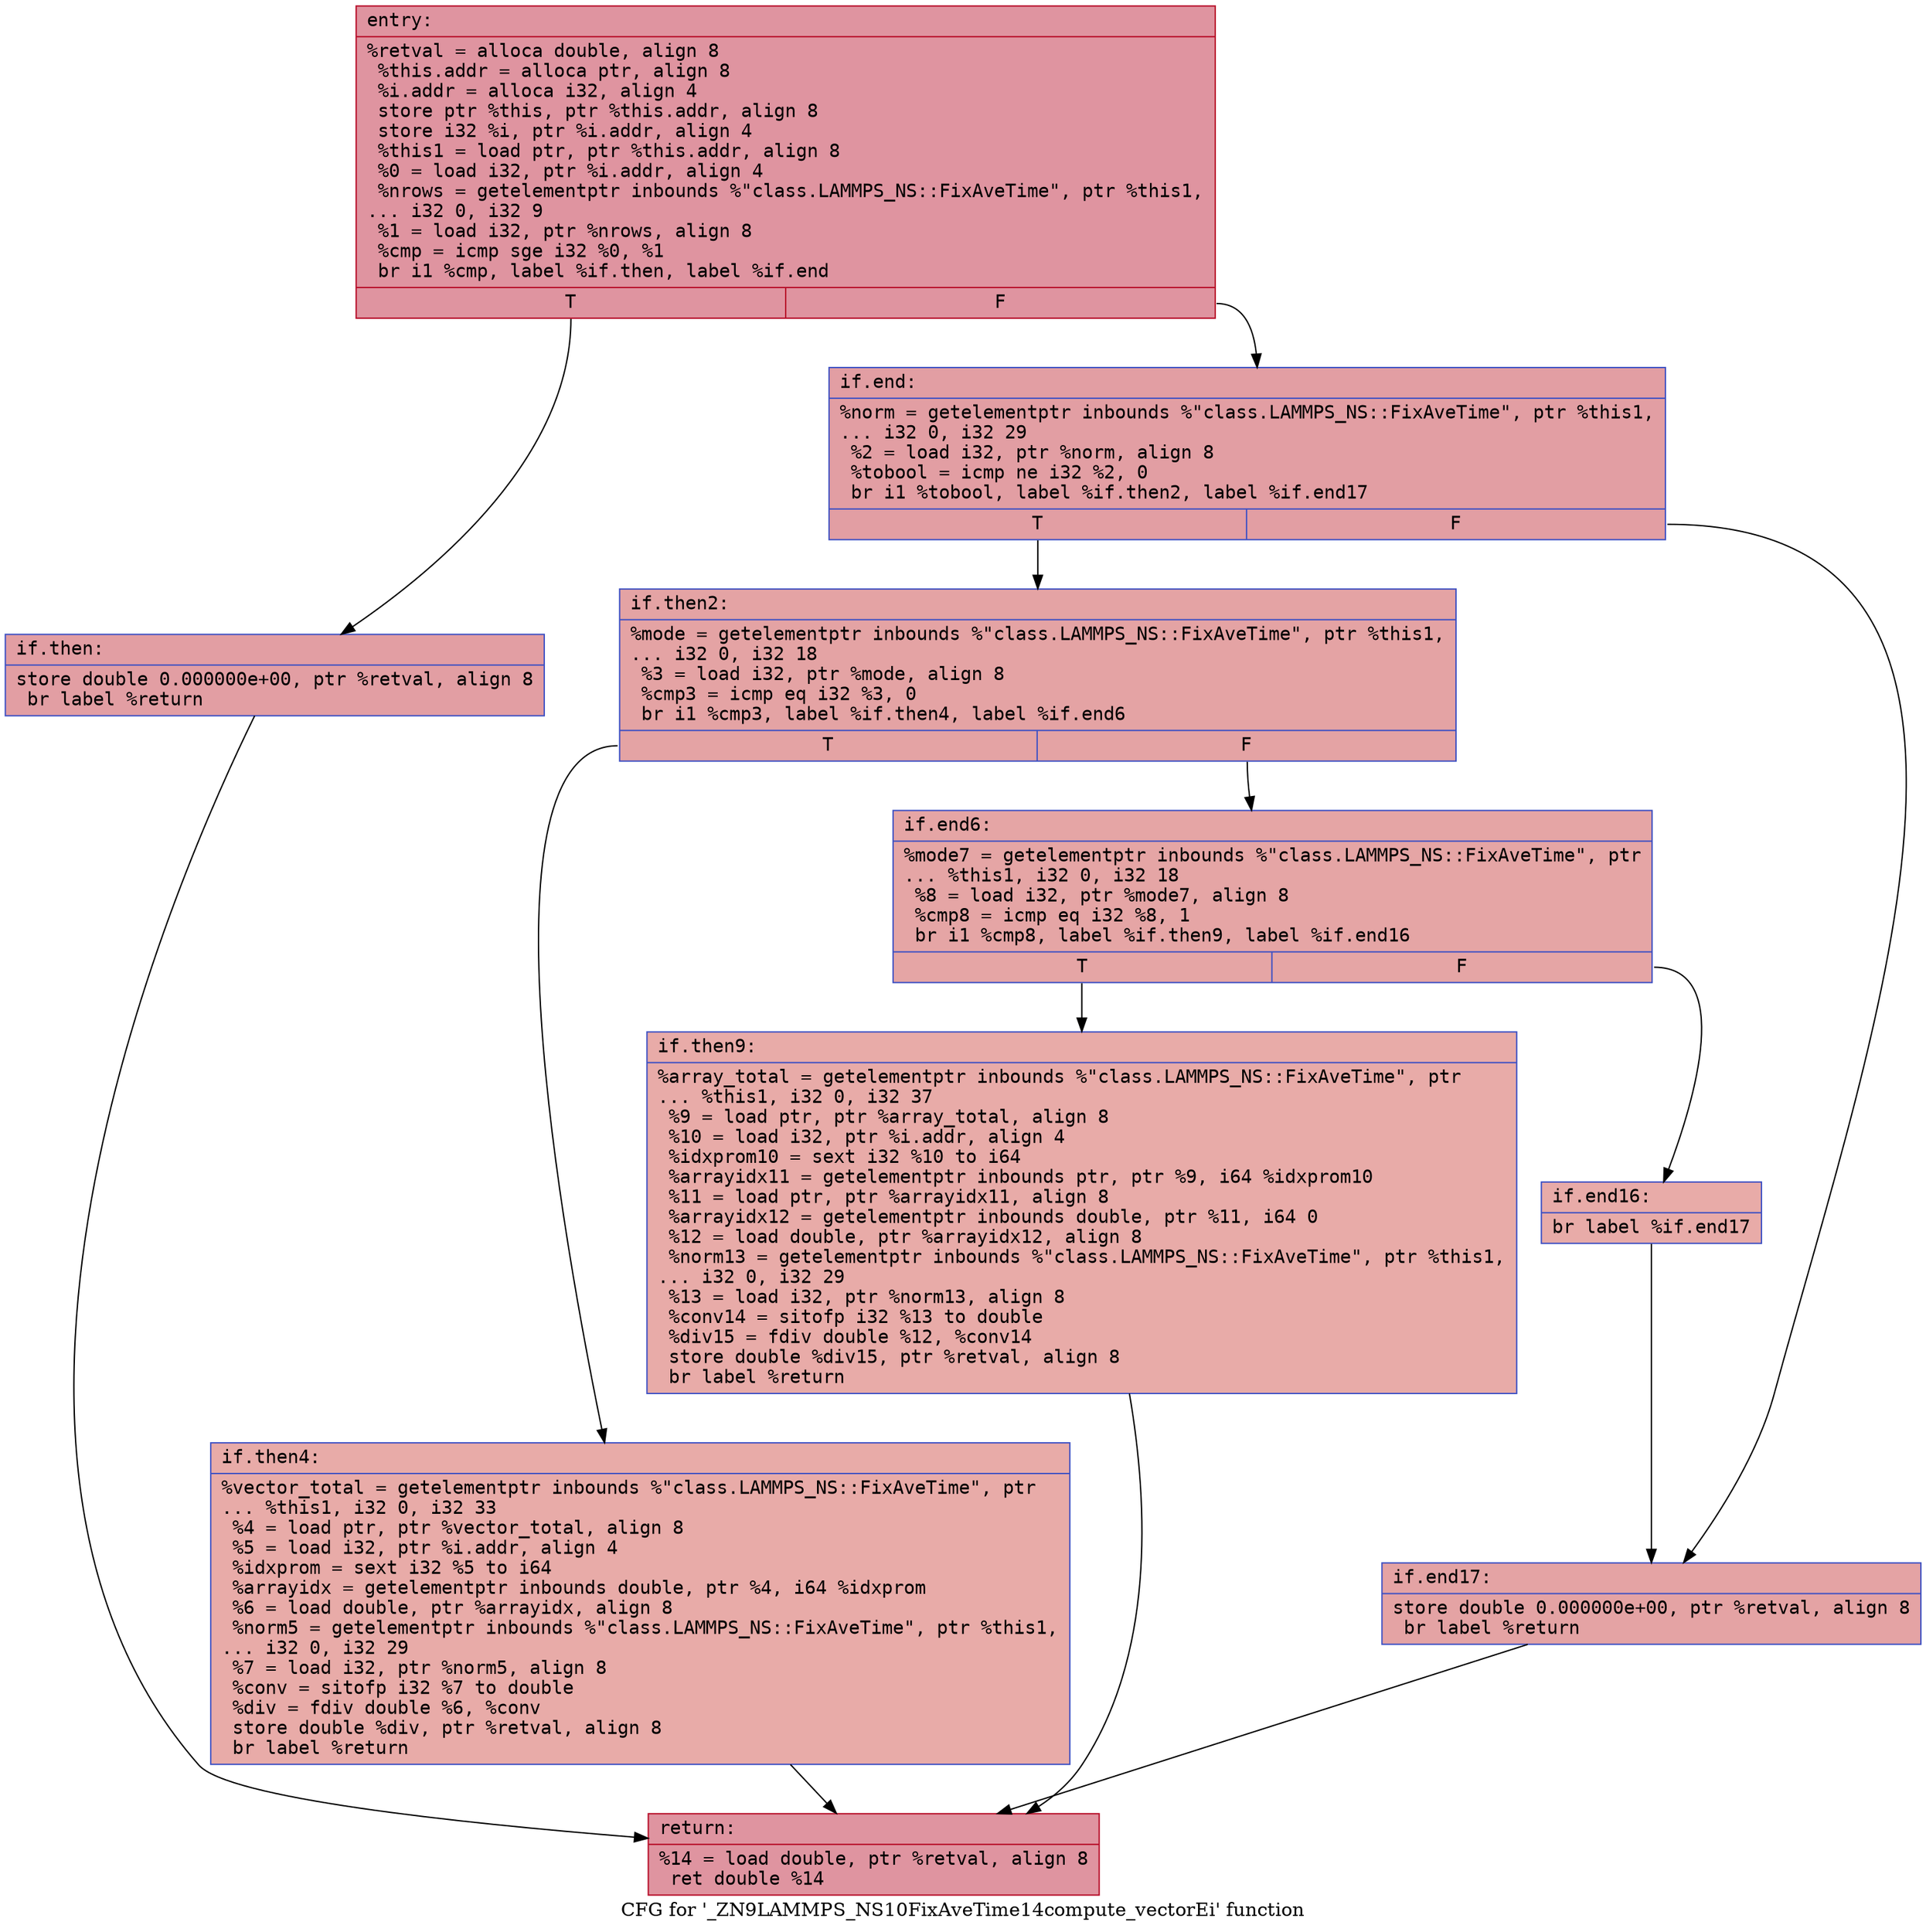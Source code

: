 digraph "CFG for '_ZN9LAMMPS_NS10FixAveTime14compute_vectorEi' function" {
	label="CFG for '_ZN9LAMMPS_NS10FixAveTime14compute_vectorEi' function";

	Node0x560f939ce840 [shape=record,color="#b70d28ff", style=filled, fillcolor="#b70d2870" fontname="Courier",label="{entry:\l|  %retval = alloca double, align 8\l  %this.addr = alloca ptr, align 8\l  %i.addr = alloca i32, align 4\l  store ptr %this, ptr %this.addr, align 8\l  store i32 %i, ptr %i.addr, align 4\l  %this1 = load ptr, ptr %this.addr, align 8\l  %0 = load i32, ptr %i.addr, align 4\l  %nrows = getelementptr inbounds %\"class.LAMMPS_NS::FixAveTime\", ptr %this1,\l... i32 0, i32 9\l  %1 = load i32, ptr %nrows, align 8\l  %cmp = icmp sge i32 %0, %1\l  br i1 %cmp, label %if.then, label %if.end\l|{<s0>T|<s1>F}}"];
	Node0x560f939ce840:s0 -> Node0x560f93bda900[tooltip="entry -> if.then\nProbability 50.00%" ];
	Node0x560f939ce840:s1 -> Node0x560f93bda970[tooltip="entry -> if.end\nProbability 50.00%" ];
	Node0x560f93bda900 [shape=record,color="#3d50c3ff", style=filled, fillcolor="#be242e70" fontname="Courier",label="{if.then:\l|  store double 0.000000e+00, ptr %retval, align 8\l  br label %return\l}"];
	Node0x560f93bda900 -> Node0x560f93bdab30[tooltip="if.then -> return\nProbability 100.00%" ];
	Node0x560f93bda970 [shape=record,color="#3d50c3ff", style=filled, fillcolor="#be242e70" fontname="Courier",label="{if.end:\l|  %norm = getelementptr inbounds %\"class.LAMMPS_NS::FixAveTime\", ptr %this1,\l... i32 0, i32 29\l  %2 = load i32, ptr %norm, align 8\l  %tobool = icmp ne i32 %2, 0\l  br i1 %tobool, label %if.then2, label %if.end17\l|{<s0>T|<s1>F}}"];
	Node0x560f93bda970:s0 -> Node0x560f93bdafc0[tooltip="if.end -> if.then2\nProbability 62.50%" ];
	Node0x560f93bda970:s1 -> Node0x560f93bdb040[tooltip="if.end -> if.end17\nProbability 37.50%" ];
	Node0x560f93bdafc0 [shape=record,color="#3d50c3ff", style=filled, fillcolor="#c32e3170" fontname="Courier",label="{if.then2:\l|  %mode = getelementptr inbounds %\"class.LAMMPS_NS::FixAveTime\", ptr %this1,\l... i32 0, i32 18\l  %3 = load i32, ptr %mode, align 8\l  %cmp3 = icmp eq i32 %3, 0\l  br i1 %cmp3, label %if.then4, label %if.end6\l|{<s0>T|<s1>F}}"];
	Node0x560f93bdafc0:s0 -> Node0x560f93bdb380[tooltip="if.then2 -> if.then4\nProbability 37.50%" ];
	Node0x560f93bdafc0:s1 -> Node0x560f93bdb400[tooltip="if.then2 -> if.end6\nProbability 62.50%" ];
	Node0x560f93bdb380 [shape=record,color="#3d50c3ff", style=filled, fillcolor="#cc403a70" fontname="Courier",label="{if.then4:\l|  %vector_total = getelementptr inbounds %\"class.LAMMPS_NS::FixAveTime\", ptr\l... %this1, i32 0, i32 33\l  %4 = load ptr, ptr %vector_total, align 8\l  %5 = load i32, ptr %i.addr, align 4\l  %idxprom = sext i32 %5 to i64\l  %arrayidx = getelementptr inbounds double, ptr %4, i64 %idxprom\l  %6 = load double, ptr %arrayidx, align 8\l  %norm5 = getelementptr inbounds %\"class.LAMMPS_NS::FixAveTime\", ptr %this1,\l... i32 0, i32 29\l  %7 = load i32, ptr %norm5, align 8\l  %conv = sitofp i32 %7 to double\l  %div = fdiv double %6, %conv\l  store double %div, ptr %retval, align 8\l  br label %return\l}"];
	Node0x560f93bdb380 -> Node0x560f93bdab30[tooltip="if.then4 -> return\nProbability 100.00%" ];
	Node0x560f93bdb400 [shape=record,color="#3d50c3ff", style=filled, fillcolor="#c5333470" fontname="Courier",label="{if.end6:\l|  %mode7 = getelementptr inbounds %\"class.LAMMPS_NS::FixAveTime\", ptr\l... %this1, i32 0, i32 18\l  %8 = load i32, ptr %mode7, align 8\l  %cmp8 = icmp eq i32 %8, 1\l  br i1 %cmp8, label %if.then9, label %if.end16\l|{<s0>T|<s1>F}}"];
	Node0x560f93bdb400:s0 -> Node0x560f93bdc040[tooltip="if.end6 -> if.then9\nProbability 50.00%" ];
	Node0x560f93bdb400:s1 -> Node0x560f93bdc0c0[tooltip="if.end6 -> if.end16\nProbability 50.00%" ];
	Node0x560f93bdc040 [shape=record,color="#3d50c3ff", style=filled, fillcolor="#cc403a70" fontname="Courier",label="{if.then9:\l|  %array_total = getelementptr inbounds %\"class.LAMMPS_NS::FixAveTime\", ptr\l... %this1, i32 0, i32 37\l  %9 = load ptr, ptr %array_total, align 8\l  %10 = load i32, ptr %i.addr, align 4\l  %idxprom10 = sext i32 %10 to i64\l  %arrayidx11 = getelementptr inbounds ptr, ptr %9, i64 %idxprom10\l  %11 = load ptr, ptr %arrayidx11, align 8\l  %arrayidx12 = getelementptr inbounds double, ptr %11, i64 0\l  %12 = load double, ptr %arrayidx12, align 8\l  %norm13 = getelementptr inbounds %\"class.LAMMPS_NS::FixAveTime\", ptr %this1,\l... i32 0, i32 29\l  %13 = load i32, ptr %norm13, align 8\l  %conv14 = sitofp i32 %13 to double\l  %div15 = fdiv double %12, %conv14\l  store double %div15, ptr %retval, align 8\l  br label %return\l}"];
	Node0x560f93bdc040 -> Node0x560f93bdab30[tooltip="if.then9 -> return\nProbability 100.00%" ];
	Node0x560f93bdc0c0 [shape=record,color="#3d50c3ff", style=filled, fillcolor="#cc403a70" fontname="Courier",label="{if.end16:\l|  br label %if.end17\l}"];
	Node0x560f93bdc0c0 -> Node0x560f93bdb040[tooltip="if.end16 -> if.end17\nProbability 100.00%" ];
	Node0x560f93bdb040 [shape=record,color="#3d50c3ff", style=filled, fillcolor="#c32e3170" fontname="Courier",label="{if.end17:\l|  store double 0.000000e+00, ptr %retval, align 8\l  br label %return\l}"];
	Node0x560f93bdb040 -> Node0x560f93bdab30[tooltip="if.end17 -> return\nProbability 100.00%" ];
	Node0x560f93bdab30 [shape=record,color="#b70d28ff", style=filled, fillcolor="#b70d2870" fontname="Courier",label="{return:\l|  %14 = load double, ptr %retval, align 8\l  ret double %14\l}"];
}
